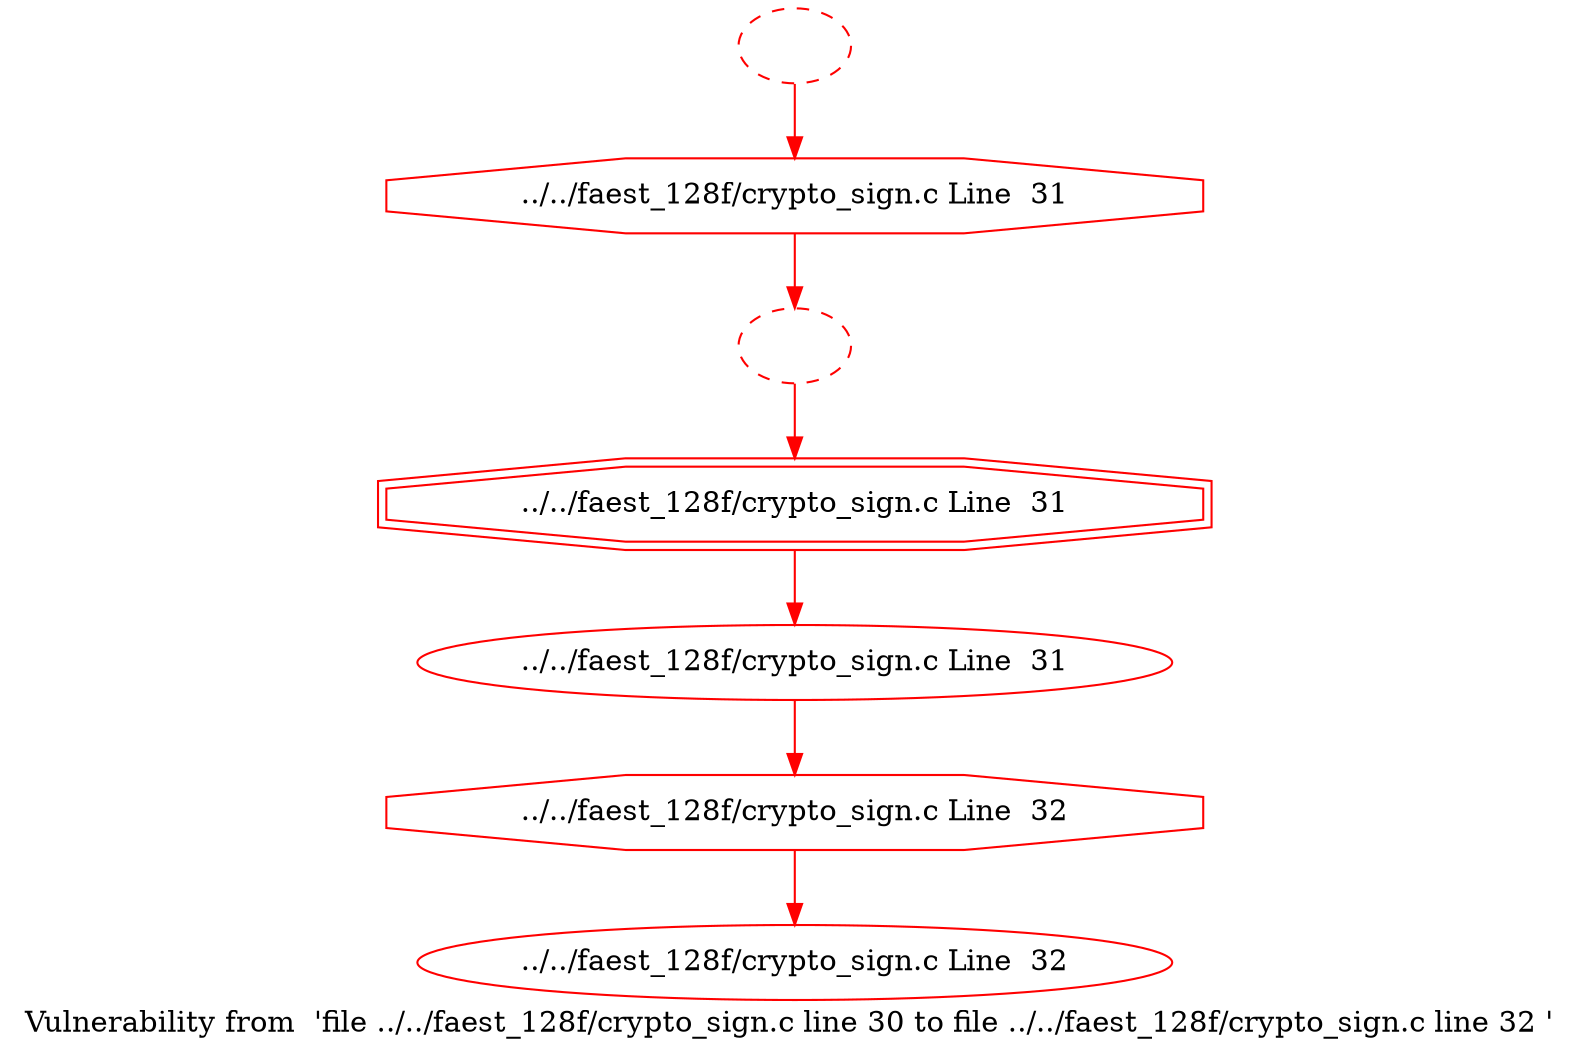 digraph "Vulnerability from 'file ../../faest_128f/crypto_sign.c line 30 to file ../../faest_128f/crypto_sign.c line 32 '  "{
label="Vulnerability from  'file ../../faest_128f/crypto_sign.c line 30 to file ../../faest_128f/crypto_sign.c line 32 ' ";
node_127[shape=octagon,style=solid,label="../../faest_128f/crypto_sign.c Line  31", color=red]
node_126[shape=ellipse,style=dashed,label="", color=red]
"node_127"->"node_126" [color=red]
node_128[shape=ellipse,style=dashed,label="", color=red]
"node_128"->"node_127" [color=red]
node_129[shape=ellipse,style=solid,label="../../faest_128f/crypto_sign.c Line  31", color=red]
node_132[shape=octagon,style=solid,label="../../faest_128f/crypto_sign.c Line  32", color=red]
"node_129"->"node_132" [color=red]
node_130[shape=doubleoctagon,style=solid,label="../../faest_128f/crypto_sign.c Line  31", color=red]
"node_126"->"node_130" [color=red]
"node_130"->"node_129" [color=red]
node_131[shape=ellipse,style=solid,label="../../faest_128f/crypto_sign.c Line  32", color=red]
"node_132"->"node_131" [color=red]
}

